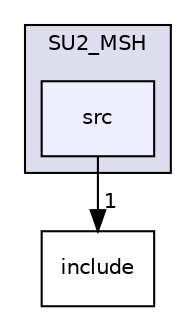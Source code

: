 digraph "/home/boyd/Scrivania/Thesis/SU2/SU2_MSH/src" {
  compound=true
  node [ fontsize="10", fontname="Helvetica"];
  edge [ labelfontsize="10", labelfontname="Helvetica"];
  subgraph clusterdir_0d9c1bf8dcf866a7f0fc004aa7cd38d6 {
    graph [ bgcolor="#ddddee", pencolor="black", label="SU2_MSH" fontname="Helvetica", fontsize="10", URL="dir_0d9c1bf8dcf866a7f0fc004aa7cd38d6.html"]
  dir_18f309f44410face9c6234e8250a77ba [shape=box, label="src", style="filled", fillcolor="#eeeeff", pencolor="black", URL="dir_18f309f44410face9c6234e8250a77ba.html"];
  }
  dir_089017b61da9cccb770ca64993ee30f8 [shape=box label="include" URL="dir_089017b61da9cccb770ca64993ee30f8.html"];
  dir_18f309f44410face9c6234e8250a77ba->dir_089017b61da9cccb770ca64993ee30f8 [headlabel="1", labeldistance=1.5 headhref="dir_000050_000049.html"];
}

